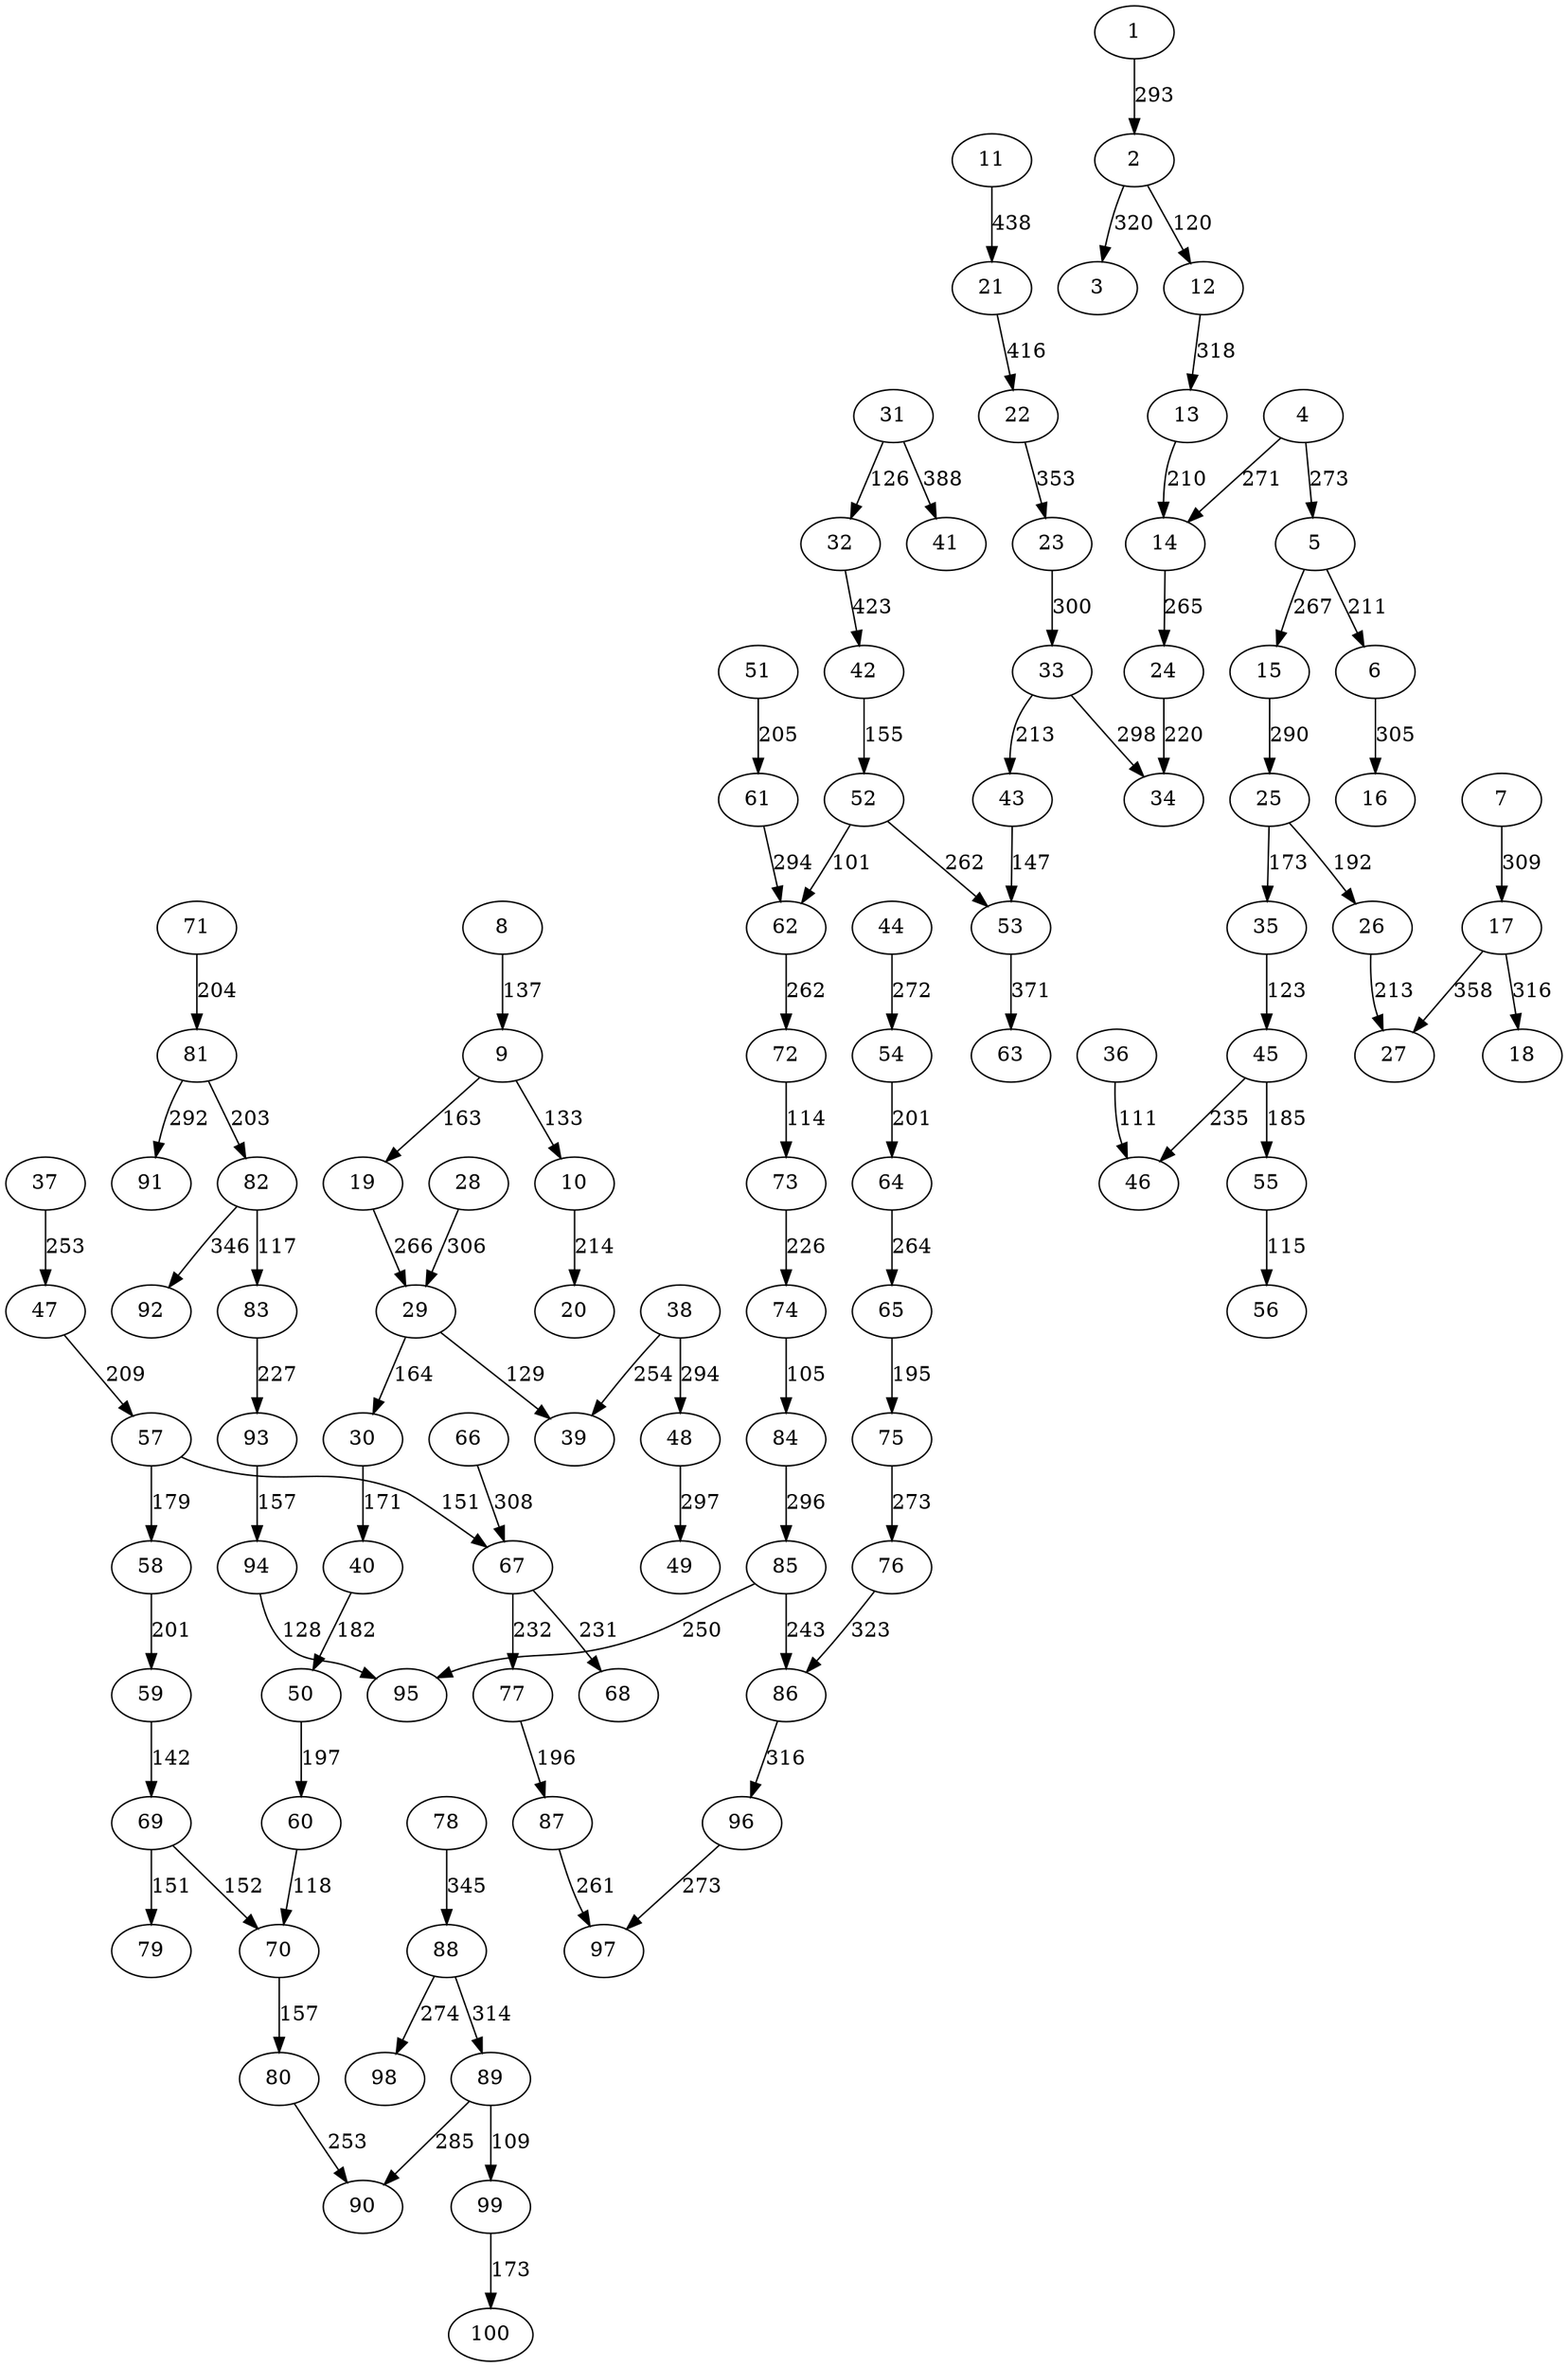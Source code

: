 digraph example{
52 -> 62[label= "101"];
74 -> 84[label= "105"];
89 -> 99[label= "109"];
36 -> 46[label= "111"];
72 -> 73[label= "114"];
55 -> 56[label= "115"];
82 -> 83[label= "117"];
60 -> 70[label= "118"];
2 -> 12[label= "120"];
35 -> 45[label= "123"];
31 -> 32[label= "126"];
94 -> 95[label= "128"];
29 -> 39[label= "129"];
9 -> 10[label= "133"];
8 -> 9[label= "137"];
59 -> 69[label= "142"];
43 -> 53[label= "147"];
57 -> 67[label= "151"];
69 -> 79[label= "151"];
69 -> 70[label= "152"];
42 -> 52[label= "155"];
93 -> 94[label= "157"];
70 -> 80[label= "157"];
9 -> 19[label= "163"];
29 -> 30[label= "164"];
30 -> 40[label= "171"];
25 -> 35[label= "173"];
99 -> 100[label= "173"];
57 -> 58[label= "179"];
40 -> 50[label= "182"];
45 -> 55[label= "185"];
25 -> 26[label= "192"];
65 -> 75[label= "195"];
77 -> 87[label= "196"];
50 -> 60[label= "197"];
58 -> 59[label= "201"];
54 -> 64[label= "201"];
81 -> 82[label= "203"];
71 -> 81[label= "204"];
51 -> 61[label= "205"];
47 -> 57[label= "209"];
13 -> 14[label= "210"];
5 -> 6[label= "211"];
33 -> 43[label= "213"];
26 -> 27[label= "213"];
10 -> 20[label= "214"];
24 -> 34[label= "220"];
73 -> 74[label= "226"];
83 -> 93[label= "227"];
67 -> 68[label= "231"];
67 -> 77[label= "232"];
45 -> 46[label= "235"];
85 -> 86[label= "243"];
85 -> 95[label= "250"];
80 -> 90[label= "253"];
37 -> 47[label= "253"];
38 -> 39[label= "254"];
87 -> 97[label= "261"];
62 -> 72[label= "262"];
52 -> 53[label= "262"];
64 -> 65[label= "264"];
14 -> 24[label= "265"];
19 -> 29[label= "266"];
5 -> 15[label= "267"];
4 -> 14[label= "271"];
44 -> 54[label= "272"];
4 -> 5[label= "273"];
96 -> 97[label= "273"];
75 -> 76[label= "273"];
88 -> 98[label= "274"];
89 -> 90[label= "285"];
15 -> 25[label= "290"];
81 -> 91[label= "292"];
1 -> 2[label= "293"];
61 -> 62[label= "294"];
38 -> 48[label= "294"];
84 -> 85[label= "296"];
48 -> 49[label= "297"];
33 -> 34[label= "298"];
23 -> 33[label= "300"];
6 -> 16[label= "305"];
28 -> 29[label= "306"];
66 -> 67[label= "308"];
7 -> 17[label= "309"];
88 -> 89[label= "314"];
86 -> 96[label= "316"];
17 -> 18[label= "316"];
12 -> 13[label= "318"];
2 -> 3[label= "320"];
76 -> 86[label= "323"];
78 -> 88[label= "345"];
82 -> 92[label= "346"];
22 -> 23[label= "353"];
17 -> 27[label= "358"];
53 -> 63[label= "371"];
31 -> 41[label= "388"];
21 -> 22[label= "416"];
32 -> 42[label= "423"];
11 -> 21[label= "438"];
}
